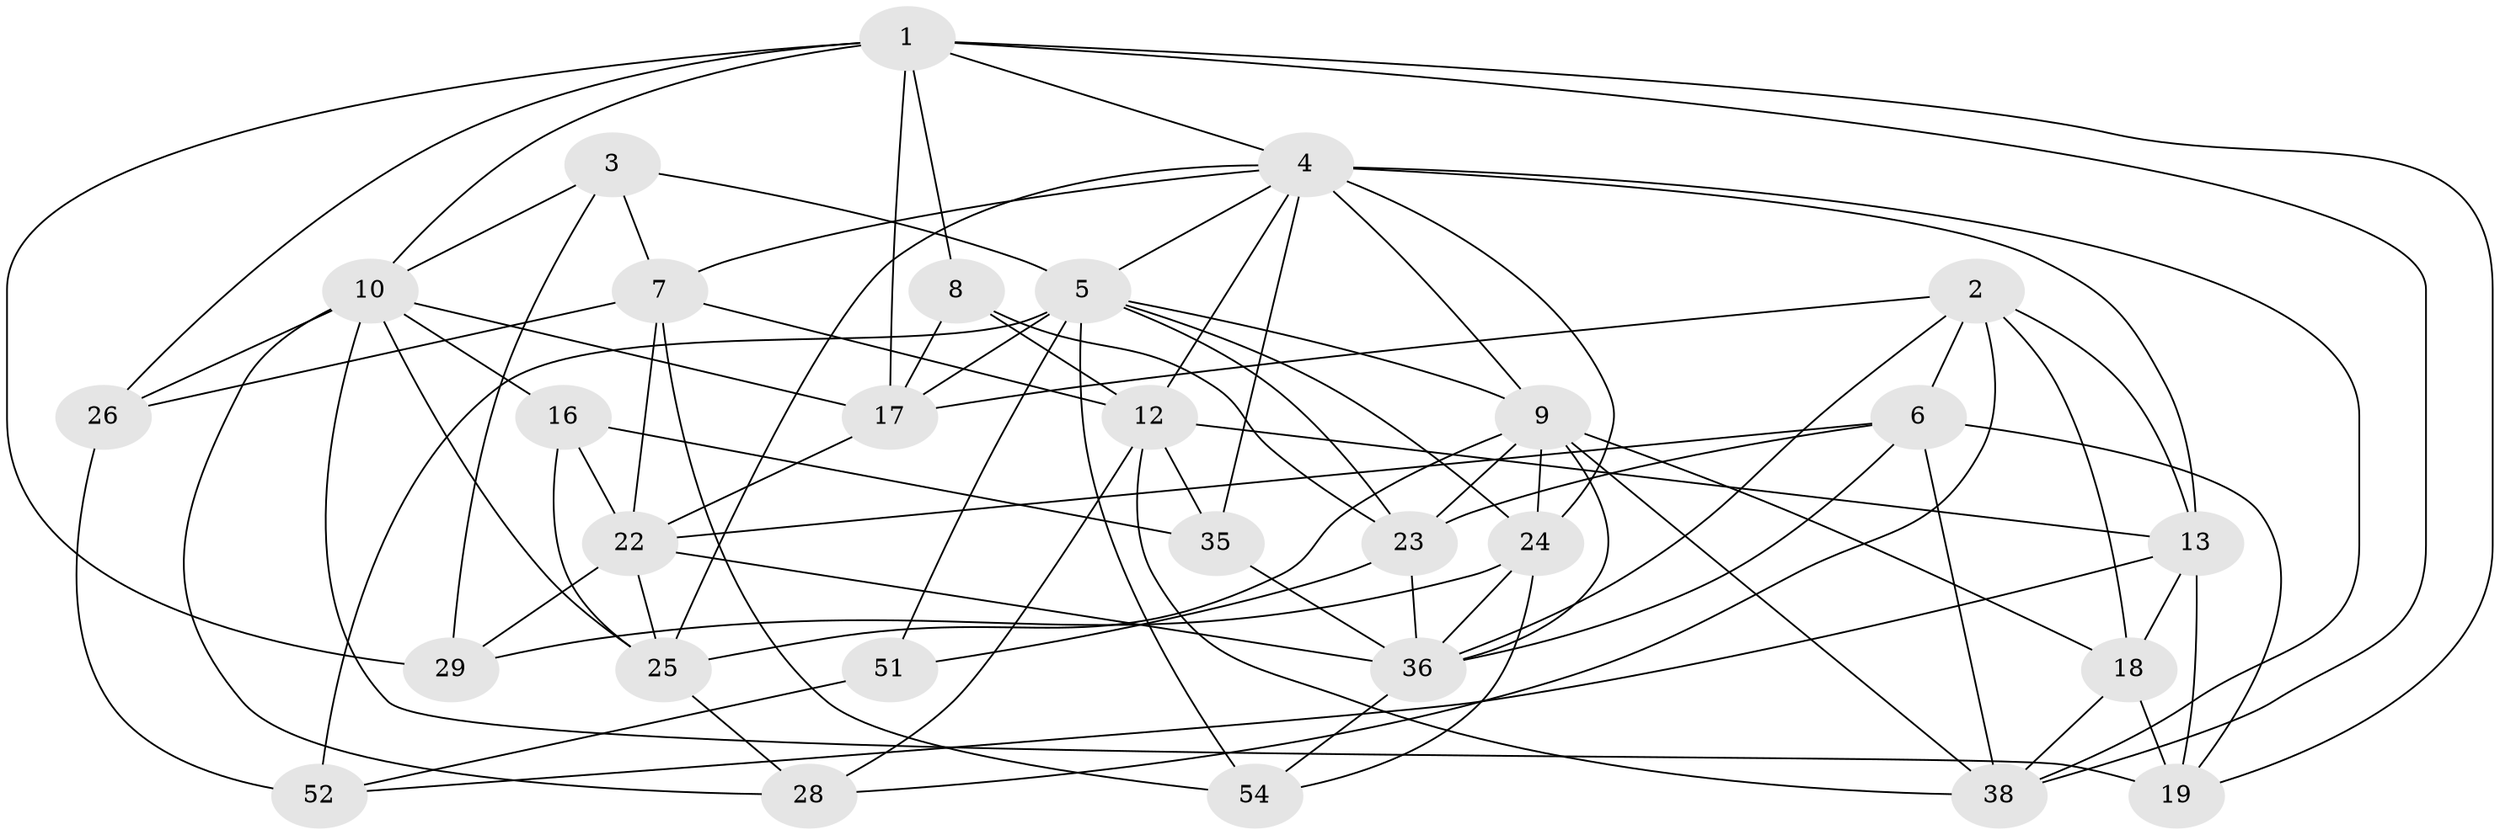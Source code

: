 // original degree distribution, {4: 1.0}
// Generated by graph-tools (version 1.1) at 2025/16/03/09/25 04:16:26]
// undirected, 29 vertices, 84 edges
graph export_dot {
graph [start="1"]
  node [color=gray90,style=filled];
  1 [super="+47+39"];
  2 [super="+32"];
  3;
  4 [super="+33"];
  5 [super="+11"];
  6 [super="+20"];
  7 [super="+27+49"];
  8;
  9 [super="+40+30"];
  10 [super="+44"];
  12 [super="+14"];
  13 [super="+15"];
  16;
  17 [super="+56"];
  18 [super="+21"];
  19 [super="+31"];
  22 [super="+34"];
  23 [super="+53"];
  24 [super="+50"];
  25 [super="+37"];
  26;
  28;
  29;
  35;
  36 [super="+58+42"];
  38 [super="+55"];
  51;
  52;
  54;
  1 -- 17;
  1 -- 10;
  1 -- 26;
  1 -- 8;
  1 -- 29;
  1 -- 38;
  1 -- 4;
  1 -- 19;
  2 -- 17;
  2 -- 28;
  2 -- 36;
  2 -- 18;
  2 -- 13;
  2 -- 6;
  3 -- 29;
  3 -- 7;
  3 -- 5;
  3 -- 10;
  4 -- 35;
  4 -- 12;
  4 -- 38;
  4 -- 7;
  4 -- 9;
  4 -- 13;
  4 -- 24;
  4 -- 25;
  4 -- 5;
  5 -- 24;
  5 -- 51 [weight=2];
  5 -- 9;
  5 -- 17;
  5 -- 52;
  5 -- 54;
  5 -- 23;
  6 -- 19;
  6 -- 36;
  6 -- 22;
  6 -- 38;
  6 -- 23;
  7 -- 22 [weight=2];
  7 -- 26;
  7 -- 54;
  7 -- 12 [weight=2];
  8 -- 23;
  8 -- 12;
  8 -- 17;
  9 -- 24;
  9 -- 18;
  9 -- 36;
  9 -- 38;
  9 -- 23;
  9 -- 25;
  10 -- 16;
  10 -- 25;
  10 -- 17;
  10 -- 19;
  10 -- 26;
  10 -- 28;
  12 -- 13;
  12 -- 35;
  12 -- 38;
  12 -- 28;
  13 -- 19;
  13 -- 18;
  13 -- 52;
  16 -- 35;
  16 -- 22;
  16 -- 25;
  17 -- 22;
  18 -- 19 [weight=2];
  18 -- 38;
  22 -- 29;
  22 -- 36;
  22 -- 25;
  23 -- 51;
  23 -- 36;
  24 -- 29;
  24 -- 54;
  24 -- 36;
  25 -- 28;
  26 -- 52;
  35 -- 36;
  36 -- 54;
  51 -- 52;
}
